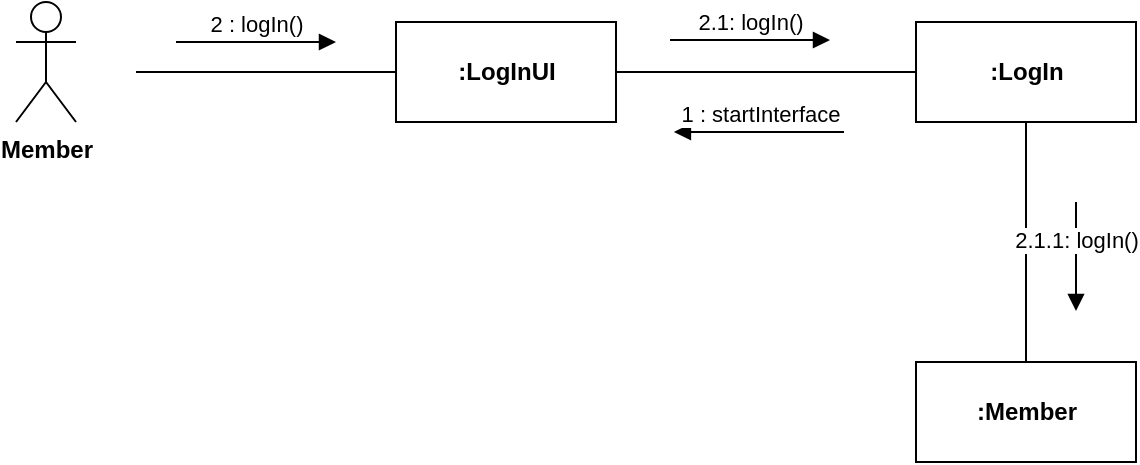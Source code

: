 <mxfile version="20.8.16" type="device"><diagram id="68K25hkQ2-3VuJDq98R_" name="페이지-1"><mxGraphModel dx="714" dy="828" grid="1" gridSize="10" guides="1" tooltips="1" connect="1" arrows="1" fold="1" page="1" pageScale="1" pageWidth="827" pageHeight="1169" math="0" shadow="0"><root><mxCell id="0"/><mxCell id="1" parent="0"/><mxCell id="VSEk7lvHo-epsRUgxry3-1" value="Member" style="shape=umlActor;verticalLabelPosition=bottom;verticalAlign=top;html=1;outlineConnect=0;fontStyle=1" parent="1" vertex="1"><mxGeometry x="70" y="280" width="30" height="60" as="geometry"/></mxCell><mxCell id="VSEk7lvHo-epsRUgxry3-2" value=":LogInUI" style="html=1;fontStyle=1" parent="1" vertex="1"><mxGeometry x="260" y="290" width="110" height="50" as="geometry"/></mxCell><mxCell id="_Wc_dqEqrvehA3RKzv8l-3" style="rounded=0;orthogonalLoop=1;jettySize=auto;html=1;endArrow=none;endFill=0;" parent="1" source="VSEk7lvHo-epsRUgxry3-3" target="_Wc_dqEqrvehA3RKzv8l-1" edge="1"><mxGeometry relative="1" as="geometry"/></mxCell><mxCell id="VSEk7lvHo-epsRUgxry3-3" value=":LogIn" style="html=1;fontStyle=1" parent="1" vertex="1"><mxGeometry x="520" y="290" width="110" height="50" as="geometry"/></mxCell><mxCell id="VSEk7lvHo-epsRUgxry3-5" value="" style="line;strokeWidth=1;fillColor=none;align=left;verticalAlign=middle;spacingTop=-1;spacingLeft=3;spacingRight=3;rotatable=0;labelPosition=right;points=[];portConstraint=eastwest;" parent="1" vertex="1"><mxGeometry x="130" y="311" width="130" height="8" as="geometry"/></mxCell><mxCell id="VSEk7lvHo-epsRUgxry3-6" value="" style="line;strokeWidth=1;fillColor=none;align=left;verticalAlign=middle;spacingTop=-1;spacingLeft=3;spacingRight=3;rotatable=0;labelPosition=right;points=[];portConstraint=eastwest;" parent="1" vertex="1"><mxGeometry x="370" y="311" width="150" height="8" as="geometry"/></mxCell><mxCell id="VSEk7lvHo-epsRUgxry3-9" value="2 : logIn()" style="html=1;verticalAlign=bottom;endArrow=block;rounded=0;" parent="1" edge="1"><mxGeometry width="80" relative="1" as="geometry"><mxPoint x="150" y="300" as="sourcePoint"/><mxPoint x="230" y="300" as="targetPoint"/></mxGeometry></mxCell><mxCell id="VSEk7lvHo-epsRUgxry3-10" value="1 : startInterface" style="html=1;verticalAlign=bottom;endArrow=block;rounded=0;entryX=0.545;entryY=0.2;entryDx=0;entryDy=0;entryPerimeter=0;" parent="1" edge="1"><mxGeometry width="80" relative="1" as="geometry"><mxPoint x="484" y="345" as="sourcePoint"/><mxPoint x="398.95" y="345" as="targetPoint"/></mxGeometry></mxCell><mxCell id="oZ-aW45d0l550eO1zp3B-1" value="2.1: logIn()" style="html=1;verticalAlign=bottom;endArrow=block;rounded=0;" parent="1" edge="1"><mxGeometry width="80" relative="1" as="geometry"><mxPoint x="397" y="299" as="sourcePoint"/><mxPoint x="477" y="299" as="targetPoint"/></mxGeometry></mxCell><mxCell id="_Wc_dqEqrvehA3RKzv8l-1" value=":Member" style="html=1;fontStyle=1" parent="1" vertex="1"><mxGeometry x="520" y="460" width="110" height="50" as="geometry"/></mxCell><mxCell id="_Wc_dqEqrvehA3RKzv8l-2" value="2.1.1: logIn()" style="html=1;verticalAlign=bottom;endArrow=block;rounded=0;" parent="1" edge="1"><mxGeometry width="80" relative="1" as="geometry"><mxPoint x="600" y="380" as="sourcePoint"/><mxPoint x="600" y="434.5" as="targetPoint"/></mxGeometry></mxCell></root></mxGraphModel></diagram></mxfile>